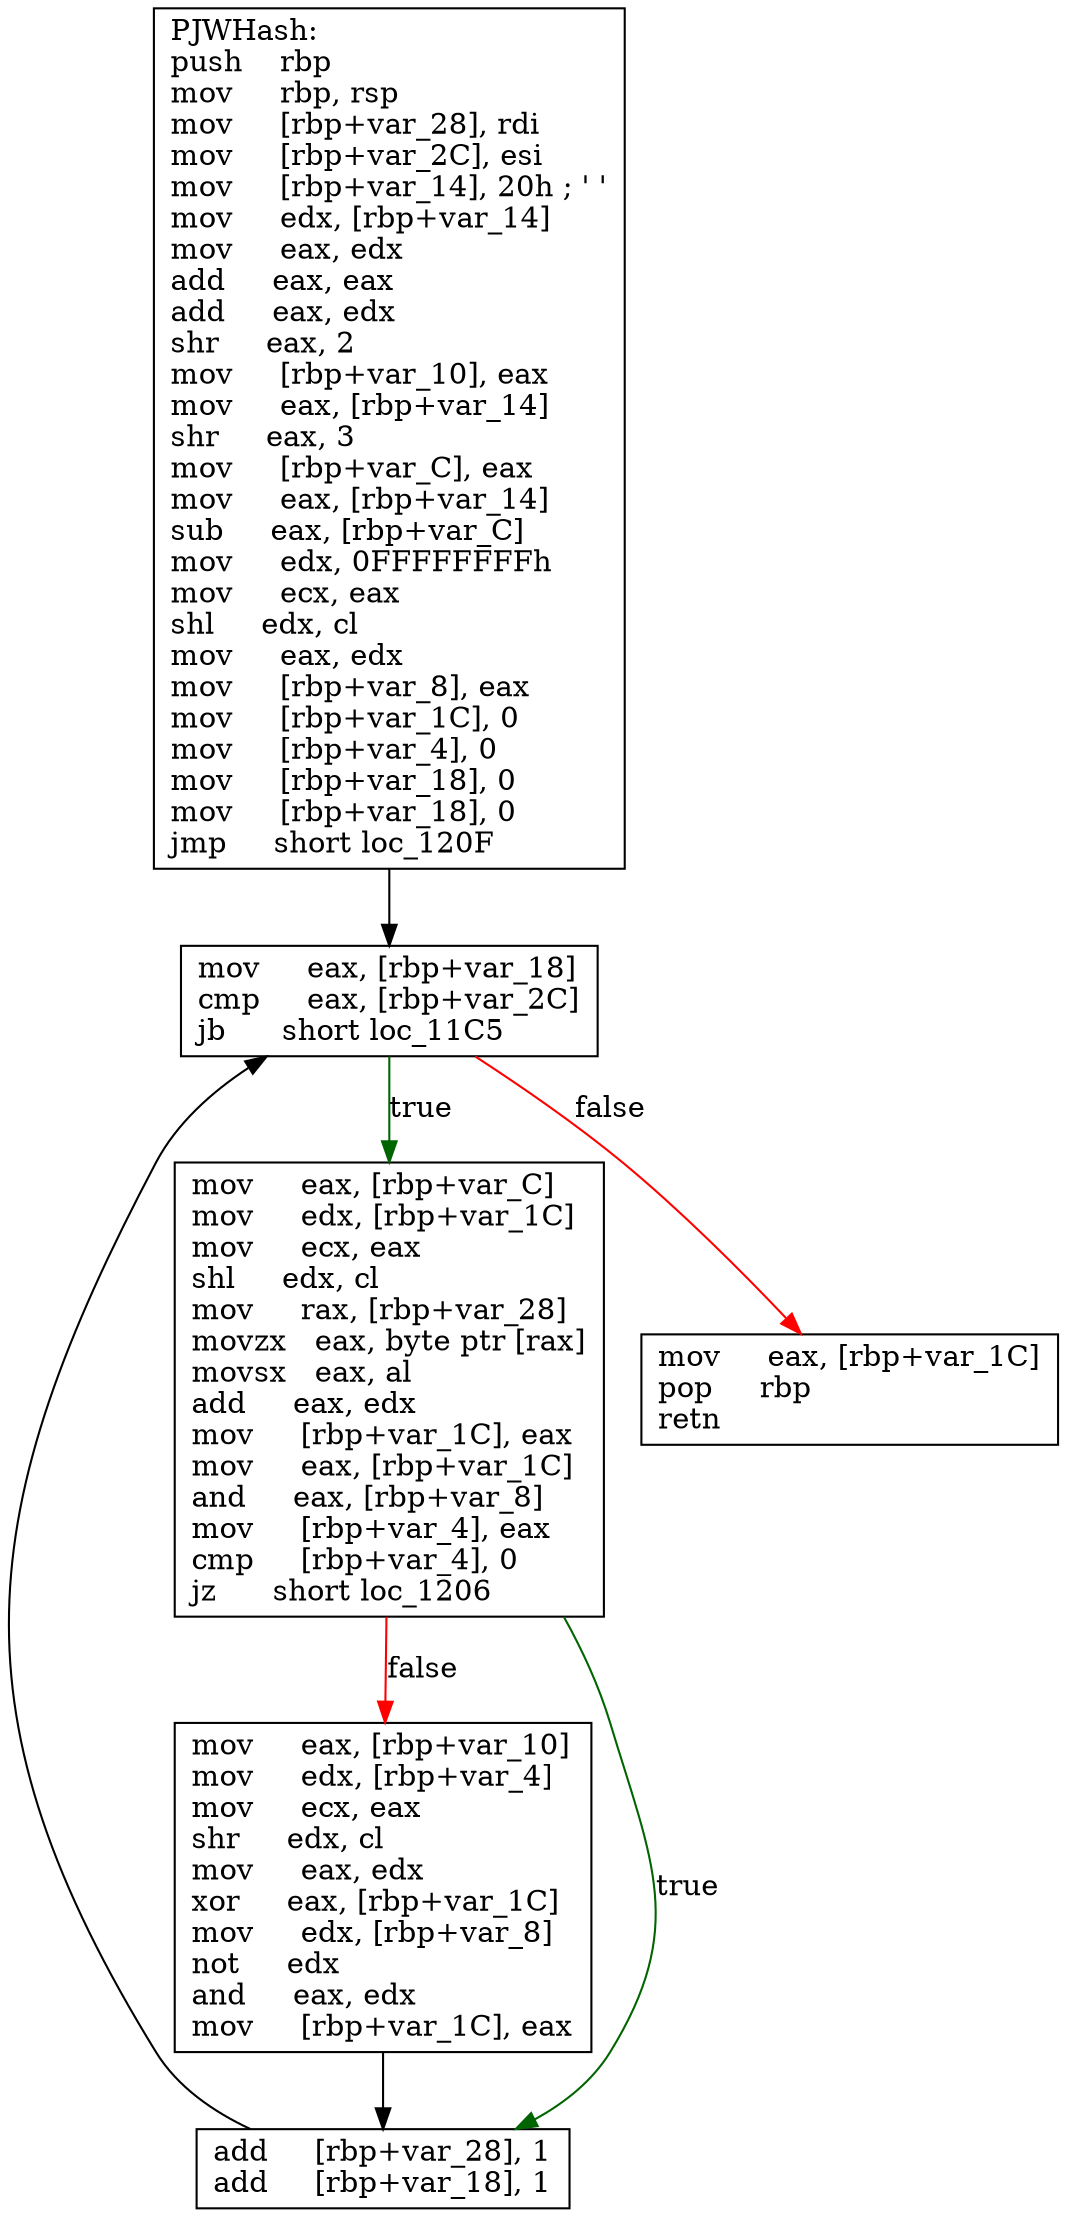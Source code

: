 digraph "PJWHash" {
	graph [
	];
	node [
		shape = "box"
	];
	edge [
	];
	"0" [
		label = "PJWHash:\lpush    rbp\lmov     rbp, rsp\lmov     [rbp+var_28], rdi\lmov     [rbp+var_2C], esi\lmov     [rbp+var_14], 20h ; ' '\lmov     edx, [rbp+var_14]\lmov     eax, edx\ladd     eax, eax\ladd     eax, edx\lshr     eax, 2\lmov     [rbp+var_10], eax\lmov     eax, [rbp+var_14]\lshr     eax, 3\lmov     [rbp+var_C], eax\lmov     eax, [rbp+var_14]\lsub     eax, [rbp+var_C]\lmov     edx, 0FFFFFFFFh\lmov     ecx, eax\lshl     edx, cl\lmov     eax, edx\lmov     [rbp+var_8], eax\lmov     [rbp+var_1C], 0\lmov     [rbp+var_4], 0\lmov     [rbp+var_18], 0\lmov     [rbp+var_18], 0\ljmp     short loc_120F\l"
	];
	"1" [
		label = "mov     eax, [rbp+var_C]\lmov     edx, [rbp+var_1C]\lmov     ecx, eax\lshl     edx, cl\lmov     rax, [rbp+var_28]\lmovzx   eax, byte ptr [rax]\lmovsx   eax, al\ladd     eax, edx\lmov     [rbp+var_1C], eax\lmov     eax, [rbp+var_1C]\land     eax, [rbp+var_8]\lmov     [rbp+var_4], eax\lcmp     [rbp+var_4], 0\ljz      short loc_1206\l"
	];
	"2" [
		label = "mov     eax, [rbp+var_10]\lmov     edx, [rbp+var_4]\lmov     ecx, eax\lshr     edx, cl\lmov     eax, edx\lxor     eax, [rbp+var_1C]\lmov     edx, [rbp+var_8]\lnot     edx\land     eax, edx\lmov     [rbp+var_1C], eax\l"
	];
	"3" [
		label = "add     [rbp+var_28], 1\ladd     [rbp+var_18], 1\l"
	];
	"4" [
		label = "mov     eax, [rbp+var_18]\lcmp     eax, [rbp+var_2C]\ljb      short loc_11C5\l"
	];
	"5" [
		label = "mov     eax, [rbp+var_1C]\lpop     rbp\lretn\l"
	];
// node 0
	"0" -> "4" [ ];
// node 1
	"1" -> "2" [ label = "false", color = red ];
	"1" -> "3" [ label = "true", color = darkgreen ];
// node 2
	"2" -> "3" [ ];
// node 3
	"3" -> "4" [ ];
// node 4
	"4" -> "1" [ label = "true", color = darkgreen ];
	"4" -> "5" [ label = "false", color = red ];
// node 5
}
